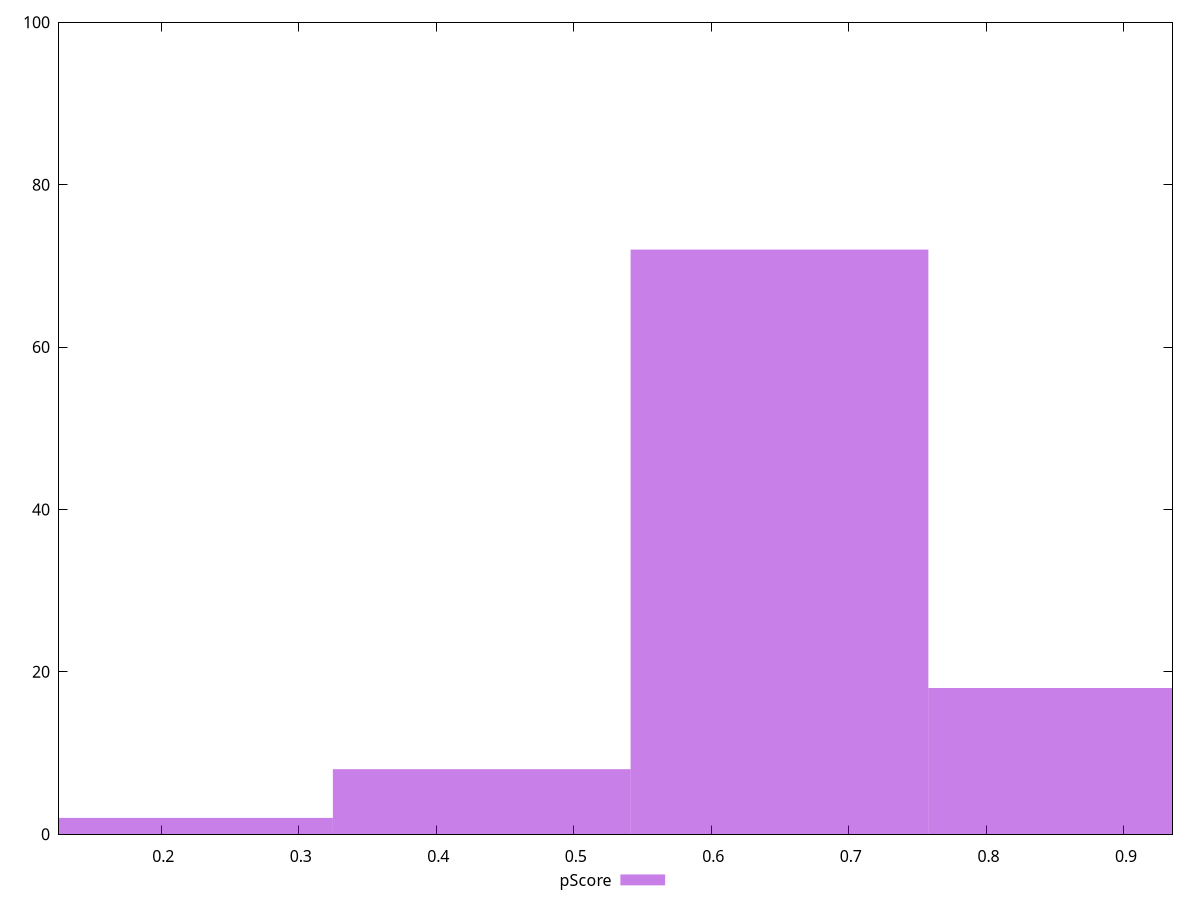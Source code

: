 reset

$pScore <<EOF
0.6495514661665454 72
0.43303431077769694 8
0.21651715538884847 2
0.8660686215553939 18
EOF

set key outside below
set boxwidth 0.21651715538884847
set xrange [0.12564776121160875:0.9353375926139995]
set yrange [0:100]
set trange [0:100]
set style fill transparent solid 0.5 noborder
set terminal svg size 640, 490 enhanced background rgb 'white'
set output "reprap/first-contentful-paint/samples/pages/pScore/histogram.svg"

plot $pScore title "pScore" with boxes

reset
